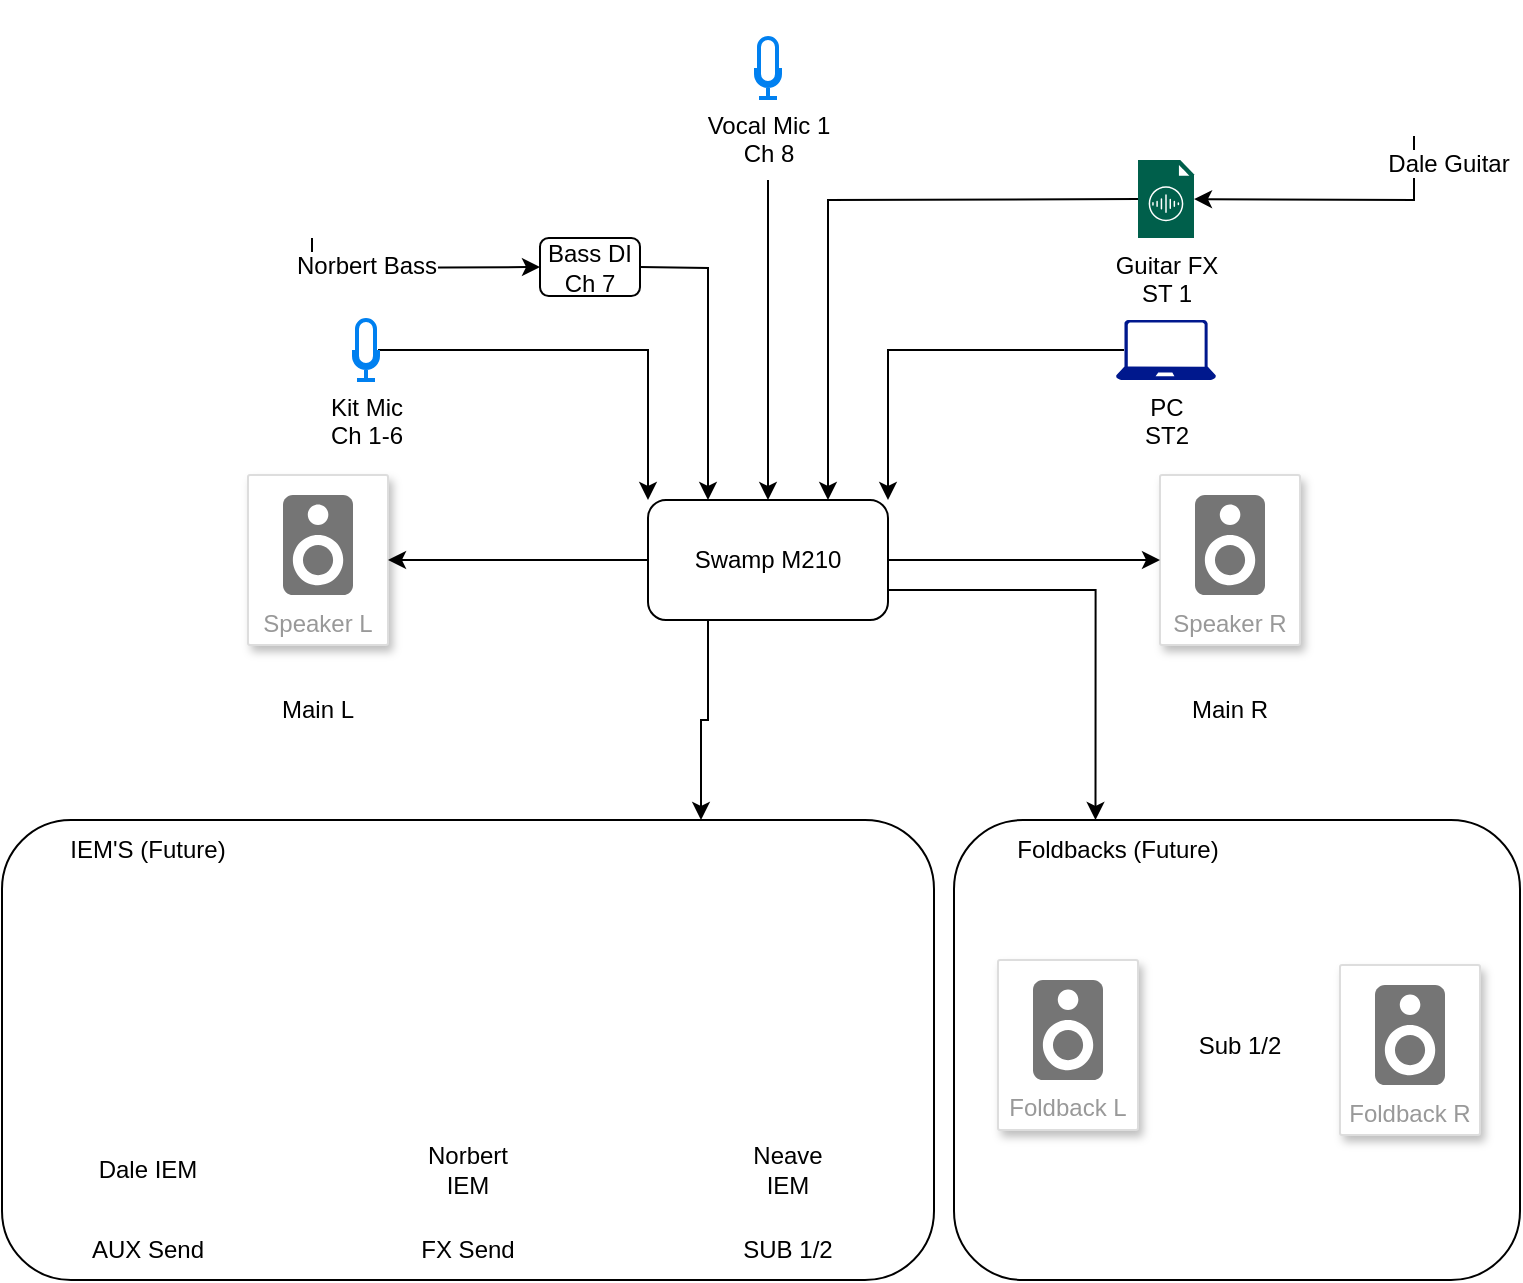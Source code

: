 <mxfile version="24.3.1" type="github">
  <diagram name="Page-1" id="mwLM45IjcOHnAed-Ezqx">
    <mxGraphModel dx="1092" dy="601" grid="1" gridSize="10" guides="1" tooltips="1" connect="1" arrows="1" fold="1" page="1" pageScale="1" pageWidth="827" pageHeight="1169" math="0" shadow="0">
      <root>
        <mxCell id="0" />
        <mxCell id="1" parent="0" />
        <mxCell id="DJ29jIEHS1oXv2itQa2j-53" value="" style="rounded=1;whiteSpace=wrap;html=1;" parent="1" vertex="1">
          <mxGeometry x="507" y="430" width="283" height="230" as="geometry" />
        </mxCell>
        <mxCell id="DJ29jIEHS1oXv2itQa2j-46" value="" style="rounded=1;whiteSpace=wrap;html=1;" parent="1" vertex="1">
          <mxGeometry x="31" y="430" width="466" height="230" as="geometry" />
        </mxCell>
        <mxCell id="DJ29jIEHS1oXv2itQa2j-1" value="Speaker R" style="strokeColor=#dddddd;shadow=1;strokeWidth=1;rounded=1;absoluteArcSize=1;arcSize=2;labelPosition=center;verticalLabelPosition=middle;align=center;verticalAlign=bottom;spacingLeft=0;fontColor=#999999;fontSize=12;whiteSpace=wrap;spacingBottom=2;html=1;" parent="1" vertex="1">
          <mxGeometry x="610" y="257.5" width="70" height="85" as="geometry" />
        </mxCell>
        <mxCell id="DJ29jIEHS1oXv2itQa2j-2" value="" style="sketch=0;dashed=0;connectable=0;html=1;fillColor=#757575;strokeColor=none;shape=mxgraph.gcp2.speaker;part=1;" parent="DJ29jIEHS1oXv2itQa2j-1" vertex="1">
          <mxGeometry x="0.5" width="35" height="50" relative="1" as="geometry">
            <mxPoint x="-17.5" y="10" as="offset" />
          </mxGeometry>
        </mxCell>
        <mxCell id="DJ29jIEHS1oXv2itQa2j-3" value="Speaker L" style="strokeColor=#dddddd;shadow=1;strokeWidth=1;rounded=1;absoluteArcSize=1;arcSize=2;labelPosition=center;verticalLabelPosition=middle;align=center;verticalAlign=bottom;spacingLeft=0;fontColor=#999999;fontSize=12;whiteSpace=wrap;spacingBottom=2;html=1;" parent="1" vertex="1">
          <mxGeometry x="154" y="257.5" width="70" height="85" as="geometry" />
        </mxCell>
        <mxCell id="DJ29jIEHS1oXv2itQa2j-4" value="" style="sketch=0;dashed=0;connectable=0;html=1;fillColor=#757575;strokeColor=none;shape=mxgraph.gcp2.speaker;part=1;" parent="DJ29jIEHS1oXv2itQa2j-3" vertex="1">
          <mxGeometry x="0.5" width="35" height="50" relative="1" as="geometry">
            <mxPoint x="-17.5" y="10" as="offset" />
          </mxGeometry>
        </mxCell>
        <mxCell id="DJ29jIEHS1oXv2itQa2j-6" style="edgeStyle=orthogonalEdgeStyle;rounded=0;orthogonalLoop=1;jettySize=auto;html=1;exitX=0;exitY=0.5;exitDx=0;exitDy=0;entryX=1;entryY=0.5;entryDx=0;entryDy=0;" parent="1" source="DJ29jIEHS1oXv2itQa2j-5" target="DJ29jIEHS1oXv2itQa2j-3" edge="1">
          <mxGeometry relative="1" as="geometry" />
        </mxCell>
        <mxCell id="DJ29jIEHS1oXv2itQa2j-7" style="edgeStyle=orthogonalEdgeStyle;rounded=0;orthogonalLoop=1;jettySize=auto;html=1;exitX=1;exitY=0.5;exitDx=0;exitDy=0;entryX=0;entryY=0.5;entryDx=0;entryDy=0;" parent="1" source="DJ29jIEHS1oXv2itQa2j-5" target="DJ29jIEHS1oXv2itQa2j-1" edge="1">
          <mxGeometry relative="1" as="geometry" />
        </mxCell>
        <mxCell id="DJ29jIEHS1oXv2itQa2j-58" style="edgeStyle=orthogonalEdgeStyle;rounded=0;orthogonalLoop=1;jettySize=auto;html=1;exitX=1;exitY=0.75;exitDx=0;exitDy=0;entryX=0.25;entryY=0;entryDx=0;entryDy=0;" parent="1" source="DJ29jIEHS1oXv2itQa2j-5" target="DJ29jIEHS1oXv2itQa2j-53" edge="1">
          <mxGeometry relative="1" as="geometry">
            <mxPoint x="520" y="400" as="targetPoint" />
          </mxGeometry>
        </mxCell>
        <mxCell id="DJ29jIEHS1oXv2itQa2j-59" style="edgeStyle=orthogonalEdgeStyle;rounded=0;orthogonalLoop=1;jettySize=auto;html=1;exitX=0.25;exitY=1;exitDx=0;exitDy=0;entryX=0.75;entryY=0;entryDx=0;entryDy=0;" parent="1" source="DJ29jIEHS1oXv2itQa2j-5" target="DJ29jIEHS1oXv2itQa2j-46" edge="1">
          <mxGeometry relative="1" as="geometry" />
        </mxCell>
        <mxCell id="DJ29jIEHS1oXv2itQa2j-5" value="Swamp M210" style="rounded=1;whiteSpace=wrap;html=1;" parent="1" vertex="1">
          <mxGeometry x="354" y="270" width="120" height="60" as="geometry" />
        </mxCell>
        <mxCell id="DJ29jIEHS1oXv2itQa2j-31" style="edgeStyle=orthogonalEdgeStyle;rounded=0;orthogonalLoop=1;jettySize=auto;html=1;entryX=0;entryY=0;entryDx=0;entryDy=0;" parent="1" source="DJ29jIEHS1oXv2itQa2j-8" target="DJ29jIEHS1oXv2itQa2j-5" edge="1">
          <mxGeometry relative="1" as="geometry" />
        </mxCell>
        <mxCell id="DJ29jIEHS1oXv2itQa2j-8" value="Kit Mic&lt;div&gt;Ch 1-6&lt;/div&gt;" style="html=1;verticalLabelPosition=bottom;align=center;labelBackgroundColor=#ffffff;verticalAlign=top;strokeWidth=2;strokeColor=#0080F0;shadow=0;dashed=0;shape=mxgraph.ios7.icons.microphone;" parent="1" vertex="1">
          <mxGeometry x="207" y="180" width="12" height="30" as="geometry" />
        </mxCell>
        <mxCell id="DJ29jIEHS1oXv2itQa2j-10" value="" style="shape=image;html=1;verticalAlign=top;verticalLabelPosition=bottom;labelBackgroundColor=#ffffff;imageAspect=0;aspect=fixed;image=https://cdn2.iconfinder.com/data/icons/bitsies/128/Headphones-128.png" parent="1" vertex="1">
          <mxGeometry x="40" y="460" width="128" height="128" as="geometry" />
        </mxCell>
        <mxCell id="DJ29jIEHS1oXv2itQa2j-11" value="" style="shape=image;html=1;verticalAlign=top;verticalLabelPosition=bottom;labelBackgroundColor=#ffffff;imageAspect=0;aspect=fixed;image=https://cdn2.iconfinder.com/data/icons/bitsies/128/Headphones-128.png" parent="1" vertex="1">
          <mxGeometry x="200" y="460" width="128" height="128" as="geometry" />
        </mxCell>
        <mxCell id="DJ29jIEHS1oXv2itQa2j-12" value="" style="shape=image;html=1;verticalAlign=top;verticalLabelPosition=bottom;labelBackgroundColor=#ffffff;imageAspect=0;aspect=fixed;image=https://cdn2.iconfinder.com/data/icons/bitsies/128/Headphones-128.png" parent="1" vertex="1">
          <mxGeometry x="360" y="460" width="128" height="128" as="geometry" />
        </mxCell>
        <mxCell id="DJ29jIEHS1oXv2itQa2j-13" value="Dale IEM" style="text;strokeColor=none;align=center;fillColor=none;html=1;verticalAlign=middle;whiteSpace=wrap;rounded=0;" parent="1" vertex="1">
          <mxGeometry x="74" y="590" width="60" height="30" as="geometry" />
        </mxCell>
        <mxCell id="DJ29jIEHS1oXv2itQa2j-14" value="Norbert IEM" style="text;strokeColor=none;align=center;fillColor=none;html=1;verticalAlign=middle;whiteSpace=wrap;rounded=0;" parent="1" vertex="1">
          <mxGeometry x="234" y="590" width="60" height="30" as="geometry" />
        </mxCell>
        <mxCell id="DJ29jIEHS1oXv2itQa2j-16" value="Neave IEM" style="text;strokeColor=none;align=center;fillColor=none;html=1;verticalAlign=middle;whiteSpace=wrap;rounded=0;" parent="1" vertex="1">
          <mxGeometry x="394" y="590" width="60" height="30" as="geometry" />
        </mxCell>
        <mxCell id="DJ29jIEHS1oXv2itQa2j-23" value="SUB 1/2" style="text;strokeColor=none;align=center;fillColor=none;html=1;verticalAlign=middle;whiteSpace=wrap;rounded=0;" parent="1" vertex="1">
          <mxGeometry x="394" y="630" width="60" height="30" as="geometry" />
        </mxCell>
        <mxCell id="DJ29jIEHS1oXv2itQa2j-24" value="FX Send" style="text;strokeColor=none;align=center;fillColor=none;html=1;verticalAlign=middle;whiteSpace=wrap;rounded=0;" parent="1" vertex="1">
          <mxGeometry x="234" y="630" width="60" height="30" as="geometry" />
        </mxCell>
        <mxCell id="DJ29jIEHS1oXv2itQa2j-26" value="AUX Send" style="text;strokeColor=none;align=center;fillColor=none;html=1;verticalAlign=middle;whiteSpace=wrap;rounded=0;" parent="1" vertex="1">
          <mxGeometry x="74" y="630" width="60" height="30" as="geometry" />
        </mxCell>
        <mxCell id="DJ29jIEHS1oXv2itQa2j-27" value="Main L" style="text;strokeColor=none;align=center;fillColor=none;html=1;verticalAlign=middle;whiteSpace=wrap;rounded=0;" parent="1" vertex="1">
          <mxGeometry x="159" y="360" width="60" height="30" as="geometry" />
        </mxCell>
        <mxCell id="DJ29jIEHS1oXv2itQa2j-28" value="Main R" style="text;strokeColor=none;align=center;fillColor=none;html=1;verticalAlign=middle;whiteSpace=wrap;rounded=0;" parent="1" vertex="1">
          <mxGeometry x="615" y="360" width="60" height="30" as="geometry" />
        </mxCell>
        <mxCell id="DJ29jIEHS1oXv2itQa2j-30" style="edgeStyle=orthogonalEdgeStyle;rounded=0;orthogonalLoop=1;jettySize=auto;html=1;exitX=0.08;exitY=0.5;exitDx=0;exitDy=0;exitPerimeter=0;entryX=1;entryY=0;entryDx=0;entryDy=0;" parent="1" source="DJ29jIEHS1oXv2itQa2j-29" target="DJ29jIEHS1oXv2itQa2j-5" edge="1">
          <mxGeometry relative="1" as="geometry" />
        </mxCell>
        <mxCell id="DJ29jIEHS1oXv2itQa2j-29" value="PC&lt;div&gt;ST2&lt;/div&gt;" style="sketch=0;aspect=fixed;pointerEvents=1;shadow=0;dashed=0;html=1;strokeColor=none;labelPosition=center;verticalLabelPosition=bottom;verticalAlign=top;align=center;fillColor=#00188D;shape=mxgraph.azure.laptop" parent="1" vertex="1">
          <mxGeometry x="588" y="180" width="50" height="30" as="geometry" />
        </mxCell>
        <mxCell id="DJ29jIEHS1oXv2itQa2j-32" value="Guitar FX&lt;div&gt;ST 1&lt;/div&gt;" style="sketch=0;pointerEvents=1;shadow=0;dashed=0;html=1;strokeColor=none;fillColor=#005F4B;labelPosition=center;verticalLabelPosition=bottom;verticalAlign=top;align=center;outlineConnect=0;shape=mxgraph.veeam2.audio_file;" parent="1" vertex="1">
          <mxGeometry x="599" y="100" width="28.0" height="39" as="geometry" />
        </mxCell>
        <mxCell id="DJ29jIEHS1oXv2itQa2j-34" value="" style="edgeStyle=none;orthogonalLoop=1;jettySize=auto;html=1;rounded=0;entryX=0.75;entryY=0;entryDx=0;entryDy=0;" parent="1" source="DJ29jIEHS1oXv2itQa2j-32" target="DJ29jIEHS1oXv2itQa2j-5" edge="1">
          <mxGeometry width="80" relative="1" as="geometry">
            <mxPoint x="464" y="129" as="sourcePoint" />
            <mxPoint x="440" y="129" as="targetPoint" />
            <Array as="points">
              <mxPoint x="444" y="120" />
            </Array>
          </mxGeometry>
        </mxCell>
        <mxCell id="DJ29jIEHS1oXv2itQa2j-37" style="edgeStyle=none;rounded=0;orthogonalLoop=1;jettySize=auto;html=1;exitX=1;exitY=0.5;exitDx=0;exitDy=0;entryX=0.25;entryY=0;entryDx=0;entryDy=0;" parent="1" source="DJ29jIEHS1oXv2itQa2j-36" target="DJ29jIEHS1oXv2itQa2j-5" edge="1">
          <mxGeometry relative="1" as="geometry">
            <Array as="points">
              <mxPoint x="384" y="154" />
            </Array>
          </mxGeometry>
        </mxCell>
        <mxCell id="DJ29jIEHS1oXv2itQa2j-36" value="Bass DI&lt;div&gt;Ch 7&lt;/div&gt;" style="rounded=1;whiteSpace=wrap;html=1;" parent="1" vertex="1">
          <mxGeometry x="300" y="139" width="50" height="29" as="geometry" />
        </mxCell>
        <mxCell id="DJ29jIEHS1oXv2itQa2j-39" style="edgeStyle=none;rounded=0;orthogonalLoop=1;jettySize=auto;html=1;exitX=0.25;exitY=1;exitDx=0;exitDy=0;entryX=0;entryY=0.5;entryDx=0;entryDy=0;" parent="1" source="DJ29jIEHS1oXv2itQa2j-38" target="DJ29jIEHS1oXv2itQa2j-36" edge="1">
          <mxGeometry relative="1" as="geometry">
            <Array as="points">
              <mxPoint x="186" y="154" />
            </Array>
          </mxGeometry>
        </mxCell>
        <mxCell id="DJ29jIEHS1oXv2itQa2j-38" value="Norbert Bass" style="shape=image;html=1;verticalAlign=top;verticalLabelPosition=bottom;labelBackgroundColor=#ffffff;imageAspect=0;aspect=fixed;image=https://cdn0.iconfinder.com/data/icons/icons-unleashed-vol1/128/-guitar.png" parent="1" vertex="1">
          <mxGeometry x="159" y="31" width="108" height="108" as="geometry" />
        </mxCell>
        <mxCell id="DJ29jIEHS1oXv2itQa2j-42" style="edgeStyle=none;rounded=0;orthogonalLoop=1;jettySize=auto;html=1;exitX=0.25;exitY=1;exitDx=0;exitDy=0;" parent="1" source="DJ29jIEHS1oXv2itQa2j-41" target="DJ29jIEHS1oXv2itQa2j-32" edge="1">
          <mxGeometry relative="1" as="geometry">
            <Array as="points">
              <mxPoint x="737" y="120" />
            </Array>
          </mxGeometry>
        </mxCell>
        <mxCell id="DJ29jIEHS1oXv2itQa2j-41" value="Dale Guitar" style="shape=image;html=1;verticalAlign=top;verticalLabelPosition=bottom;labelBackgroundColor=#ffffff;imageAspect=0;aspect=fixed;image=https://cdn0.iconfinder.com/data/icons/icons-unleashed-vol1/128/-guitar.png" parent="1" vertex="1">
          <mxGeometry x="720" y="20" width="68" height="68" as="geometry" />
        </mxCell>
        <mxCell id="DJ29jIEHS1oXv2itQa2j-44" value="" style="edgeStyle=none;orthogonalLoop=1;jettySize=auto;html=1;rounded=0;entryX=0.5;entryY=0;entryDx=0;entryDy=0;" parent="1" target="DJ29jIEHS1oXv2itQa2j-5" edge="1">
          <mxGeometry width="80" relative="1" as="geometry">
            <mxPoint x="414" y="110" as="sourcePoint" />
            <mxPoint x="490" y="150" as="targetPoint" />
            <Array as="points" />
          </mxGeometry>
        </mxCell>
        <mxCell id="DJ29jIEHS1oXv2itQa2j-43" value="Vocal Mic 1&lt;div&gt;Ch 8&lt;/div&gt;" style="html=1;verticalLabelPosition=bottom;align=center;labelBackgroundColor=#ffffff;verticalAlign=top;strokeWidth=2;strokeColor=#0080F0;shadow=0;dashed=0;shape=mxgraph.ios7.icons.microphone;" parent="1" vertex="1">
          <mxGeometry x="408" y="39" width="12" height="30" as="geometry" />
        </mxCell>
        <mxCell id="DJ29jIEHS1oXv2itQa2j-47" value="IEM&#39;S (Future)" style="text;strokeColor=none;align=center;fillColor=none;html=1;verticalAlign=middle;whiteSpace=wrap;rounded=0;" parent="1" vertex="1">
          <mxGeometry x="49" y="430" width="110" height="30" as="geometry" />
        </mxCell>
        <mxCell id="DJ29jIEHS1oXv2itQa2j-49" value="Foldback L" style="strokeColor=#dddddd;shadow=1;strokeWidth=1;rounded=1;absoluteArcSize=1;arcSize=2;labelPosition=center;verticalLabelPosition=middle;align=center;verticalAlign=bottom;spacingLeft=0;fontColor=#999999;fontSize=12;whiteSpace=wrap;spacingBottom=2;html=1;" parent="1" vertex="1">
          <mxGeometry x="529" y="500" width="70" height="85" as="geometry" />
        </mxCell>
        <mxCell id="DJ29jIEHS1oXv2itQa2j-50" value="" style="sketch=0;dashed=0;connectable=0;html=1;fillColor=#757575;strokeColor=none;shape=mxgraph.gcp2.speaker;part=1;" parent="DJ29jIEHS1oXv2itQa2j-49" vertex="1">
          <mxGeometry x="0.5" width="35" height="50" relative="1" as="geometry">
            <mxPoint x="-17.5" y="10" as="offset" />
          </mxGeometry>
        </mxCell>
        <mxCell id="DJ29jIEHS1oXv2itQa2j-51" value="Foldback R" style="strokeColor=#dddddd;shadow=1;strokeWidth=1;rounded=1;absoluteArcSize=1;arcSize=2;labelPosition=center;verticalLabelPosition=middle;align=center;verticalAlign=bottom;spacingLeft=0;fontColor=#999999;fontSize=12;whiteSpace=wrap;spacingBottom=2;html=1;" parent="1" vertex="1">
          <mxGeometry x="700" y="502.5" width="70" height="85" as="geometry" />
        </mxCell>
        <mxCell id="DJ29jIEHS1oXv2itQa2j-52" value="" style="sketch=0;dashed=0;connectable=0;html=1;fillColor=#757575;strokeColor=none;shape=mxgraph.gcp2.speaker;part=1;" parent="DJ29jIEHS1oXv2itQa2j-51" vertex="1">
          <mxGeometry x="0.5" width="35" height="50" relative="1" as="geometry">
            <mxPoint x="-17.5" y="10" as="offset" />
          </mxGeometry>
        </mxCell>
        <mxCell id="DJ29jIEHS1oXv2itQa2j-54" value="Foldbacks (Future)" style="text;strokeColor=none;align=center;fillColor=none;html=1;verticalAlign=middle;whiteSpace=wrap;rounded=0;" parent="1" vertex="1">
          <mxGeometry x="529" y="430" width="120" height="30" as="geometry" />
        </mxCell>
        <mxCell id="DJ29jIEHS1oXv2itQa2j-55" value="Sub 1/2" style="text;strokeColor=none;align=center;fillColor=none;html=1;verticalAlign=middle;whiteSpace=wrap;rounded=0;" parent="1" vertex="1">
          <mxGeometry x="620" y="527.5" width="60" height="30" as="geometry" />
        </mxCell>
      </root>
    </mxGraphModel>
  </diagram>
</mxfile>
